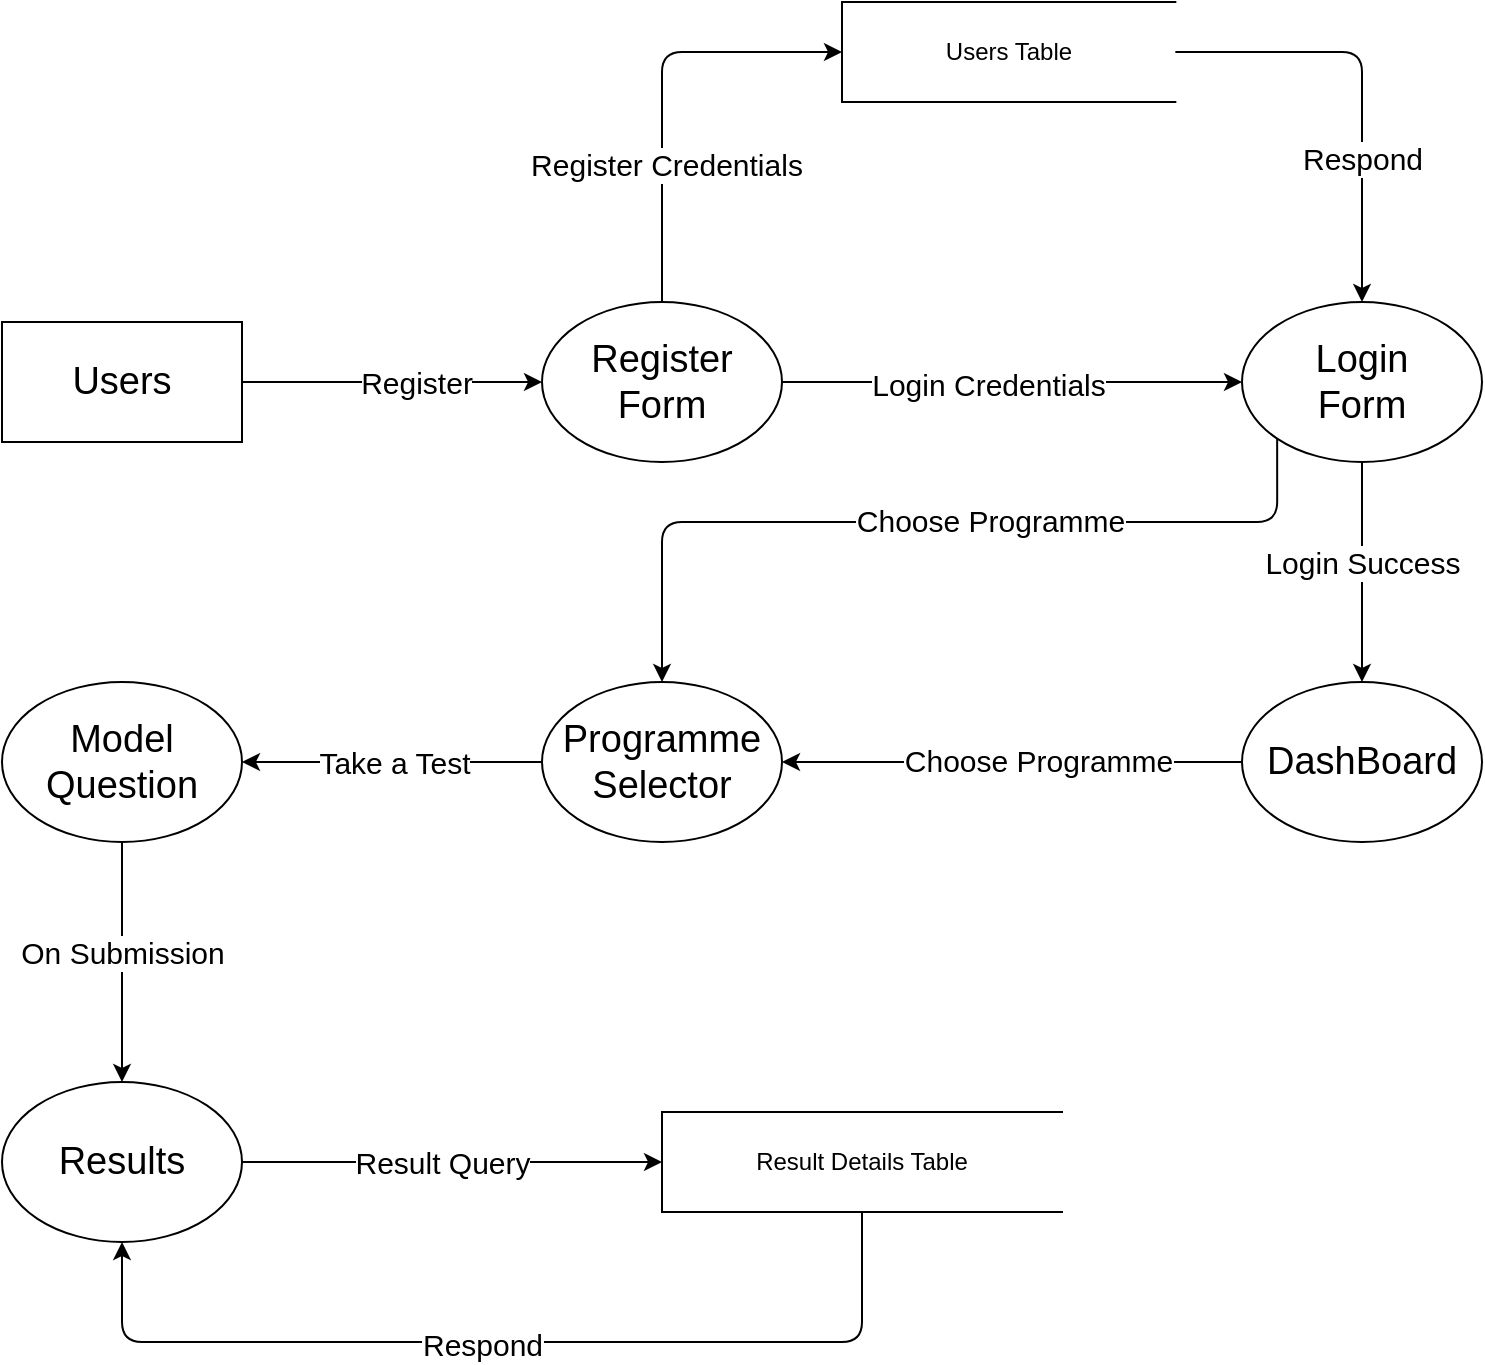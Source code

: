 <mxfile version="22.0.2" type="device">
  <diagram name="Page-1" id="L1GOv855L-d730MOSSZo">
    <mxGraphModel dx="1152" dy="677" grid="1" gridSize="10" guides="1" tooltips="1" connect="1" arrows="1" fold="1" page="1" pageScale="1" pageWidth="850" pageHeight="1100" math="0" shadow="0">
      <root>
        <mxCell id="0" />
        <mxCell id="1" parent="0" />
        <mxCell id="Pw808o8bTUX3skr8TiHR-1" value="&lt;font style=&quot;font-size: 19px;&quot;&gt;Users&lt;/font&gt;" style="rounded=0;whiteSpace=wrap;html=1;" parent="1" vertex="1">
          <mxGeometry x="230" y="250" width="120" height="60" as="geometry" />
        </mxCell>
        <mxCell id="Pw808o8bTUX3skr8TiHR-2" value="" style="endArrow=classic;html=1;rounded=0;exitX=1;exitY=0.5;exitDx=0;exitDy=0;entryX=0;entryY=0.5;entryDx=0;entryDy=0;" parent="1" source="Pw808o8bTUX3skr8TiHR-1" target="Pw808o8bTUX3skr8TiHR-3" edge="1">
          <mxGeometry width="50" height="50" relative="1" as="geometry">
            <mxPoint x="400" y="290" as="sourcePoint" />
            <mxPoint x="400" y="280" as="targetPoint" />
          </mxGeometry>
        </mxCell>
        <mxCell id="Pw808o8bTUX3skr8TiHR-8" value="&lt;font style=&quot;font-size: 15px;&quot;&gt;Register&lt;/font&gt;" style="edgeLabel;html=1;align=center;verticalAlign=middle;resizable=0;points=[];" parent="Pw808o8bTUX3skr8TiHR-2" vertex="1" connectable="0">
          <mxGeometry x="-0.152" y="-1" relative="1" as="geometry">
            <mxPoint x="23" y="-1" as="offset" />
          </mxGeometry>
        </mxCell>
        <mxCell id="Pw808o8bTUX3skr8TiHR-3" value="&lt;font style=&quot;font-size: 19px;&quot;&gt;Register Form&lt;/font&gt;" style="ellipse;whiteSpace=wrap;html=1;" parent="1" vertex="1">
          <mxGeometry x="500" y="240" width="120" height="80" as="geometry" />
        </mxCell>
        <mxCell id="Pw808o8bTUX3skr8TiHR-9" value="Users Table" style="html=1;dashed=0;whiteSpace=wrap;shape=partialRectangle;right=0;" parent="1" vertex="1">
          <mxGeometry x="650" y="90" width="166.67" height="50" as="geometry" />
        </mxCell>
        <mxCell id="Pw808o8bTUX3skr8TiHR-13" value="" style="endArrow=classic;html=1;rounded=1;exitX=0.5;exitY=0;exitDx=0;exitDy=0;entryX=0;entryY=0.5;entryDx=0;entryDy=0;" parent="1" source="Pw808o8bTUX3skr8TiHR-3" target="Pw808o8bTUX3skr8TiHR-9" edge="1">
          <mxGeometry width="50" height="50" relative="1" as="geometry">
            <mxPoint x="490" y="190" as="sourcePoint" />
            <mxPoint x="540" y="140" as="targetPoint" />
            <Array as="points">
              <mxPoint x="560" y="115" />
            </Array>
          </mxGeometry>
        </mxCell>
        <mxCell id="Pw808o8bTUX3skr8TiHR-20" value="&lt;font style=&quot;font-size: 15px;&quot;&gt;Register Credentials&lt;/font&gt;" style="edgeLabel;html=1;align=center;verticalAlign=middle;resizable=0;points=[];" parent="Pw808o8bTUX3skr8TiHR-13" vertex="1" connectable="0">
          <mxGeometry x="-0.352" y="-2" relative="1" as="geometry">
            <mxPoint as="offset" />
          </mxGeometry>
        </mxCell>
        <mxCell id="cSSG1_-SaFcdnooIsEVr-1" style="edgeStyle=orthogonalEdgeStyle;rounded=1;orthogonalLoop=1;jettySize=auto;html=1;exitX=0;exitY=1;exitDx=0;exitDy=0;entryX=0.5;entryY=0;entryDx=0;entryDy=0;" parent="1" source="Pw808o8bTUX3skr8TiHR-14" target="Pw808o8bTUX3skr8TiHR-33" edge="1">
          <mxGeometry relative="1" as="geometry">
            <Array as="points">
              <mxPoint x="868" y="350" />
              <mxPoint x="560" y="350" />
            </Array>
          </mxGeometry>
        </mxCell>
        <mxCell id="cSSG1_-SaFcdnooIsEVr-2" value="&lt;font style=&quot;font-size: 15px;&quot;&gt;Choose Programme&lt;/font&gt;" style="edgeLabel;html=1;align=center;verticalAlign=middle;resizable=0;points=[];" parent="cSSG1_-SaFcdnooIsEVr-1" vertex="1" connectable="0">
          <mxGeometry x="-0.134" y="-1" relative="1" as="geometry">
            <mxPoint as="offset" />
          </mxGeometry>
        </mxCell>
        <mxCell id="Pw808o8bTUX3skr8TiHR-14" value="&lt;font style=&quot;font-size: 19px;&quot;&gt;Login&lt;br&gt;Form&lt;/font&gt;" style="ellipse;whiteSpace=wrap;html=1;" parent="1" vertex="1">
          <mxGeometry x="850" y="240" width="120" height="80" as="geometry" />
        </mxCell>
        <mxCell id="Pw808o8bTUX3skr8TiHR-17" value="" style="endArrow=classic;html=1;rounded=1;entryX=0.5;entryY=0;entryDx=0;entryDy=0;exitX=1;exitY=0.5;exitDx=0;exitDy=0;" parent="1" source="Pw808o8bTUX3skr8TiHR-9" target="Pw808o8bTUX3skr8TiHR-14" edge="1">
          <mxGeometry width="50" height="50" relative="1" as="geometry">
            <mxPoint x="710" y="290" as="sourcePoint" />
            <mxPoint x="760" y="240" as="targetPoint" />
            <Array as="points">
              <mxPoint x="910" y="115" />
            </Array>
          </mxGeometry>
        </mxCell>
        <mxCell id="Pw808o8bTUX3skr8TiHR-22" value="&lt;font style=&quot;font-size: 15px;&quot;&gt;Respond&lt;/font&gt;" style="edgeLabel;html=1;align=center;verticalAlign=middle;resizable=0;points=[];" parent="Pw808o8bTUX3skr8TiHR-17" vertex="1" connectable="0">
          <mxGeometry x="0.339" y="2" relative="1" as="geometry">
            <mxPoint x="-2" as="offset" />
          </mxGeometry>
        </mxCell>
        <mxCell id="Pw808o8bTUX3skr8TiHR-23" value="" style="endArrow=classic;html=1;rounded=0;exitX=1;exitY=0.5;exitDx=0;exitDy=0;entryX=0;entryY=0.5;entryDx=0;entryDy=0;" parent="1" source="Pw808o8bTUX3skr8TiHR-3" target="Pw808o8bTUX3skr8TiHR-14" edge="1">
          <mxGeometry width="50" height="50" relative="1" as="geometry">
            <mxPoint x="570" y="290" as="sourcePoint" />
            <mxPoint x="620" y="240" as="targetPoint" />
          </mxGeometry>
        </mxCell>
        <mxCell id="Pw808o8bTUX3skr8TiHR-24" value="&lt;font style=&quot;font-size: 15px;&quot;&gt;Login Credentials&lt;/font&gt;" style="edgeLabel;html=1;align=center;verticalAlign=middle;resizable=0;points=[];" parent="Pw808o8bTUX3skr8TiHR-23" vertex="1" connectable="0">
          <mxGeometry x="-0.109" y="-1" relative="1" as="geometry">
            <mxPoint as="offset" />
          </mxGeometry>
        </mxCell>
        <mxCell id="Pw808o8bTUX3skr8TiHR-25" value="" style="endArrow=classic;html=1;rounded=0;exitX=0.5;exitY=1;exitDx=0;exitDy=0;entryX=0.5;entryY=0;entryDx=0;entryDy=0;" parent="1" source="Pw808o8bTUX3skr8TiHR-14" target="Pw808o8bTUX3skr8TiHR-26" edge="1">
          <mxGeometry width="50" height="50" relative="1" as="geometry">
            <mxPoint x="610" y="320" as="sourcePoint" />
            <mxPoint x="910" y="430" as="targetPoint" />
          </mxGeometry>
        </mxCell>
        <mxCell id="Pw808o8bTUX3skr8TiHR-28" value="&lt;font style=&quot;font-size: 15px;&quot;&gt;Login Success&lt;/font&gt;" style="edgeLabel;html=1;align=center;verticalAlign=middle;resizable=0;points=[];" parent="Pw808o8bTUX3skr8TiHR-25" vertex="1" connectable="0">
          <mxGeometry x="-0.088" y="2" relative="1" as="geometry">
            <mxPoint x="-2" as="offset" />
          </mxGeometry>
        </mxCell>
        <mxCell id="Pw808o8bTUX3skr8TiHR-26" value="&lt;font style=&quot;font-size: 19px;&quot;&gt;DashBoard&lt;/font&gt;" style="ellipse;whiteSpace=wrap;html=1;" parent="1" vertex="1">
          <mxGeometry x="850" y="430" width="120" height="80" as="geometry" />
        </mxCell>
        <mxCell id="Pw808o8bTUX3skr8TiHR-29" value="" style="endArrow=classic;html=1;rounded=0;exitX=0;exitY=0.5;exitDx=0;exitDy=0;" parent="1" source="Pw808o8bTUX3skr8TiHR-26" edge="1">
          <mxGeometry width="50" height="50" relative="1" as="geometry">
            <mxPoint x="850" y="469.57" as="sourcePoint" />
            <mxPoint x="620" y="470" as="targetPoint" />
          </mxGeometry>
        </mxCell>
        <mxCell id="Pw808o8bTUX3skr8TiHR-30" value="&lt;span style=&quot;font-size: 15px;&quot;&gt;Choose Programme&lt;/span&gt;" style="edgeLabel;html=1;align=center;verticalAlign=middle;resizable=0;points=[];" parent="Pw808o8bTUX3skr8TiHR-29" vertex="1" connectable="0">
          <mxGeometry x="-0.109" y="-1" relative="1" as="geometry">
            <mxPoint as="offset" />
          </mxGeometry>
        </mxCell>
        <mxCell id="Pw808o8bTUX3skr8TiHR-33" value="&lt;span style=&quot;font-size: 19px;&quot;&gt;Programme&lt;br&gt;Selector&lt;br&gt;&lt;/span&gt;" style="ellipse;whiteSpace=wrap;html=1;" parent="1" vertex="1">
          <mxGeometry x="500" y="430" width="120" height="80" as="geometry" />
        </mxCell>
        <mxCell id="Pw808o8bTUX3skr8TiHR-40" value="" style="endArrow=classic;html=1;rounded=0;exitX=0;exitY=0.5;exitDx=0;exitDy=0;entryX=1;entryY=0.5;entryDx=0;entryDy=0;" parent="1" source="Pw808o8bTUX3skr8TiHR-33" target="Pw808o8bTUX3skr8TiHR-43" edge="1">
          <mxGeometry width="50" height="50" relative="1" as="geometry">
            <mxPoint x="500" y="469.58" as="sourcePoint" />
            <mxPoint x="350" y="470" as="targetPoint" />
          </mxGeometry>
        </mxCell>
        <mxCell id="Pw808o8bTUX3skr8TiHR-41" value="&lt;font style=&quot;font-size: 15px;&quot;&gt;Take a Test&lt;/font&gt;" style="edgeLabel;html=1;align=center;verticalAlign=middle;resizable=0;points=[];" parent="Pw808o8bTUX3skr8TiHR-40" vertex="1" connectable="0">
          <mxGeometry x="-0.152" y="-1" relative="1" as="geometry">
            <mxPoint x="-11" y="1" as="offset" />
          </mxGeometry>
        </mxCell>
        <mxCell id="Pw808o8bTUX3skr8TiHR-43" value="&lt;font style=&quot;font-size: 19px;&quot;&gt;Model&lt;br&gt;Question&lt;br&gt;&lt;/font&gt;" style="ellipse;whiteSpace=wrap;html=1;" parent="1" vertex="1">
          <mxGeometry x="230" y="430" width="120" height="80" as="geometry" />
        </mxCell>
        <mxCell id="Pw808o8bTUX3skr8TiHR-50" value="" style="endArrow=classic;html=1;rounded=0;entryX=0.5;entryY=0;entryDx=0;entryDy=0;exitX=0.5;exitY=1;exitDx=0;exitDy=0;" parent="1" source="Pw808o8bTUX3skr8TiHR-43" target="Pw808o8bTUX3skr8TiHR-57" edge="1">
          <mxGeometry width="50" height="50" relative="1" as="geometry">
            <mxPoint x="290" y="520" as="sourcePoint" />
            <mxPoint x="290" y="620" as="targetPoint" />
          </mxGeometry>
        </mxCell>
        <mxCell id="Pw808o8bTUX3skr8TiHR-51" value="&lt;font style=&quot;font-size: 15px;&quot;&gt;On Submission&lt;/font&gt;" style="edgeLabel;html=1;align=center;verticalAlign=middle;resizable=0;points=[];" parent="Pw808o8bTUX3skr8TiHR-50" vertex="1" connectable="0">
          <mxGeometry x="-0.088" y="2" relative="1" as="geometry">
            <mxPoint x="-2" as="offset" />
          </mxGeometry>
        </mxCell>
        <mxCell id="Pw808o8bTUX3skr8TiHR-57" value="&lt;font style=&quot;&quot;&gt;&lt;font style=&quot;font-size: 19px;&quot;&gt;Results&lt;/font&gt;&lt;br&gt;&lt;/font&gt;" style="ellipse;whiteSpace=wrap;html=1;" parent="1" vertex="1">
          <mxGeometry x="230" y="630" width="120" height="80" as="geometry" />
        </mxCell>
        <mxCell id="Pw808o8bTUX3skr8TiHR-61" value="" style="endArrow=classic;html=1;rounded=0;exitX=1;exitY=0.5;exitDx=0;exitDy=0;entryX=0;entryY=0.5;entryDx=0;entryDy=0;" parent="1" source="Pw808o8bTUX3skr8TiHR-57" target="Pw808o8bTUX3skr8TiHR-63" edge="1">
          <mxGeometry width="50" height="50" relative="1" as="geometry">
            <mxPoint x="360" y="670" as="sourcePoint" />
            <mxPoint x="490" y="670" as="targetPoint" />
          </mxGeometry>
        </mxCell>
        <mxCell id="1r52Z3jFzT-sPIsjiCvh-3" value="&lt;font style=&quot;font-size: 15px;&quot;&gt;Result Query&lt;/font&gt;" style="edgeLabel;html=1;align=center;verticalAlign=middle;resizable=0;points=[];" parent="Pw808o8bTUX3skr8TiHR-61" vertex="1" connectable="0">
          <mxGeometry x="-0.049" relative="1" as="geometry">
            <mxPoint as="offset" />
          </mxGeometry>
        </mxCell>
        <mxCell id="Pw808o8bTUX3skr8TiHR-63" value="Result Details Table" style="html=1;dashed=0;whiteSpace=wrap;shape=partialRectangle;right=0;" parent="1" vertex="1">
          <mxGeometry x="560" y="645" width="200" height="50" as="geometry" />
        </mxCell>
        <mxCell id="1r52Z3jFzT-sPIsjiCvh-1" value="" style="endArrow=classic;html=1;rounded=1;exitX=0.5;exitY=1;exitDx=0;exitDy=0;entryX=0.5;entryY=1;entryDx=0;entryDy=0;" parent="1" source="Pw808o8bTUX3skr8TiHR-63" target="Pw808o8bTUX3skr8TiHR-57" edge="1">
          <mxGeometry width="50" height="50" relative="1" as="geometry">
            <mxPoint x="470" y="610" as="sourcePoint" />
            <mxPoint x="520" y="560" as="targetPoint" />
            <Array as="points">
              <mxPoint x="660" y="760" />
              <mxPoint x="290" y="760" />
            </Array>
          </mxGeometry>
        </mxCell>
        <mxCell id="1r52Z3jFzT-sPIsjiCvh-2" value="&lt;font style=&quot;font-size: 15px;&quot;&gt;Respond&lt;/font&gt;" style="edgeLabel;html=1;align=center;verticalAlign=middle;resizable=0;points=[];" parent="1r52Z3jFzT-sPIsjiCvh-1" vertex="1" connectable="0">
          <mxGeometry x="0.051" y="1" relative="1" as="geometry">
            <mxPoint as="offset" />
          </mxGeometry>
        </mxCell>
      </root>
    </mxGraphModel>
  </diagram>
</mxfile>
